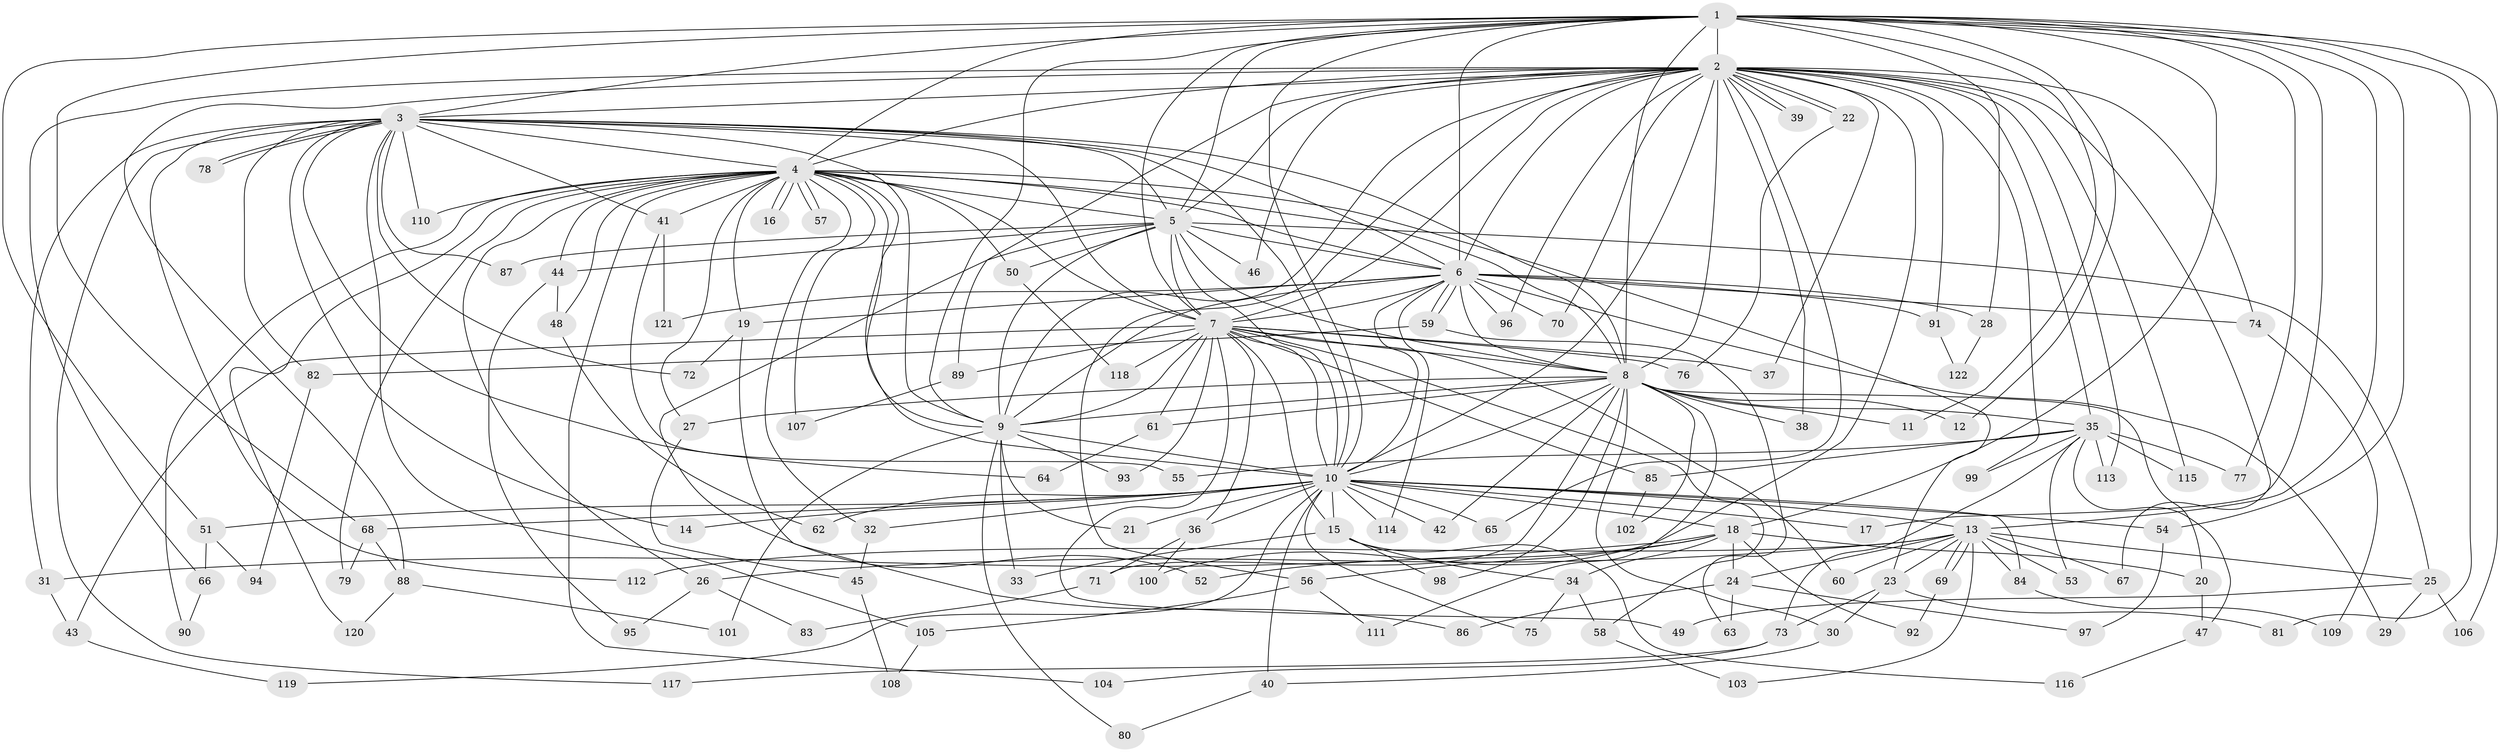 // coarse degree distribution, {14: 0.02702702702702703, 10: 0.05405405405405406, 3: 0.08108108108108109, 20: 0.02702702702702703, 12: 0.02702702702702703, 6: 0.05405405405405406, 15: 0.02702702702702703, 4: 0.21621621621621623, 1: 0.10810810810810811, 2: 0.10810810810810811, 5: 0.13513513513513514, 9: 0.02702702702702703, 13: 0.02702702702702703, 18: 0.05405405405405406, 17: 0.02702702702702703}
// Generated by graph-tools (version 1.1) at 2025/36/03/04/25 23:36:25]
// undirected, 122 vertices, 269 edges
graph export_dot {
  node [color=gray90,style=filled];
  1;
  2;
  3;
  4;
  5;
  6;
  7;
  8;
  9;
  10;
  11;
  12;
  13;
  14;
  15;
  16;
  17;
  18;
  19;
  20;
  21;
  22;
  23;
  24;
  25;
  26;
  27;
  28;
  29;
  30;
  31;
  32;
  33;
  34;
  35;
  36;
  37;
  38;
  39;
  40;
  41;
  42;
  43;
  44;
  45;
  46;
  47;
  48;
  49;
  50;
  51;
  52;
  53;
  54;
  55;
  56;
  57;
  58;
  59;
  60;
  61;
  62;
  63;
  64;
  65;
  66;
  67;
  68;
  69;
  70;
  71;
  72;
  73;
  74;
  75;
  76;
  77;
  78;
  79;
  80;
  81;
  82;
  83;
  84;
  85;
  86;
  87;
  88;
  89;
  90;
  91;
  92;
  93;
  94;
  95;
  96;
  97;
  98;
  99;
  100;
  101;
  102;
  103;
  104;
  105;
  106;
  107;
  108;
  109;
  110;
  111;
  112;
  113;
  114;
  115;
  116;
  117;
  118;
  119;
  120;
  121;
  122;
  1 -- 2;
  1 -- 3;
  1 -- 4;
  1 -- 5;
  1 -- 6;
  1 -- 7;
  1 -- 8;
  1 -- 9;
  1 -- 10;
  1 -- 11;
  1 -- 12;
  1 -- 13;
  1 -- 17;
  1 -- 18;
  1 -- 28;
  1 -- 51;
  1 -- 54;
  1 -- 68;
  1 -- 77;
  1 -- 81;
  1 -- 106;
  2 -- 3;
  2 -- 4;
  2 -- 5;
  2 -- 6;
  2 -- 7;
  2 -- 8;
  2 -- 9;
  2 -- 10;
  2 -- 22;
  2 -- 22;
  2 -- 35;
  2 -- 37;
  2 -- 38;
  2 -- 39;
  2 -- 39;
  2 -- 46;
  2 -- 56;
  2 -- 65;
  2 -- 66;
  2 -- 67;
  2 -- 70;
  2 -- 74;
  2 -- 88;
  2 -- 89;
  2 -- 91;
  2 -- 96;
  2 -- 99;
  2 -- 100;
  2 -- 113;
  2 -- 115;
  3 -- 4;
  3 -- 5;
  3 -- 6;
  3 -- 7;
  3 -- 8;
  3 -- 9;
  3 -- 10;
  3 -- 14;
  3 -- 31;
  3 -- 41;
  3 -- 64;
  3 -- 72;
  3 -- 78;
  3 -- 78;
  3 -- 82;
  3 -- 87;
  3 -- 105;
  3 -- 110;
  3 -- 112;
  3 -- 117;
  4 -- 5;
  4 -- 6;
  4 -- 7;
  4 -- 8;
  4 -- 9;
  4 -- 10;
  4 -- 16;
  4 -- 16;
  4 -- 19;
  4 -- 23;
  4 -- 26;
  4 -- 27;
  4 -- 32;
  4 -- 41;
  4 -- 44;
  4 -- 48;
  4 -- 50;
  4 -- 57;
  4 -- 57;
  4 -- 79;
  4 -- 90;
  4 -- 104;
  4 -- 107;
  4 -- 110;
  4 -- 120;
  5 -- 6;
  5 -- 7;
  5 -- 8;
  5 -- 9;
  5 -- 10;
  5 -- 25;
  5 -- 44;
  5 -- 46;
  5 -- 50;
  5 -- 52;
  5 -- 87;
  6 -- 7;
  6 -- 8;
  6 -- 9;
  6 -- 10;
  6 -- 19;
  6 -- 28;
  6 -- 29;
  6 -- 59;
  6 -- 59;
  6 -- 70;
  6 -- 74;
  6 -- 91;
  6 -- 96;
  6 -- 114;
  6 -- 121;
  7 -- 8;
  7 -- 9;
  7 -- 10;
  7 -- 15;
  7 -- 36;
  7 -- 37;
  7 -- 43;
  7 -- 49;
  7 -- 58;
  7 -- 60;
  7 -- 61;
  7 -- 76;
  7 -- 85;
  7 -- 89;
  7 -- 93;
  7 -- 118;
  8 -- 9;
  8 -- 10;
  8 -- 11;
  8 -- 12;
  8 -- 20;
  8 -- 27;
  8 -- 30;
  8 -- 35;
  8 -- 38;
  8 -- 42;
  8 -- 61;
  8 -- 71;
  8 -- 98;
  8 -- 102;
  8 -- 111;
  9 -- 10;
  9 -- 21;
  9 -- 33;
  9 -- 80;
  9 -- 93;
  9 -- 101;
  10 -- 13;
  10 -- 14;
  10 -- 15;
  10 -- 17;
  10 -- 18;
  10 -- 21;
  10 -- 32;
  10 -- 36;
  10 -- 40;
  10 -- 42;
  10 -- 51;
  10 -- 54;
  10 -- 62;
  10 -- 65;
  10 -- 68;
  10 -- 75;
  10 -- 84;
  10 -- 114;
  10 -- 119;
  13 -- 23;
  13 -- 24;
  13 -- 25;
  13 -- 26;
  13 -- 53;
  13 -- 60;
  13 -- 67;
  13 -- 69;
  13 -- 69;
  13 -- 84;
  13 -- 103;
  13 -- 112;
  15 -- 33;
  15 -- 34;
  15 -- 98;
  15 -- 116;
  18 -- 20;
  18 -- 24;
  18 -- 31;
  18 -- 34;
  18 -- 52;
  18 -- 56;
  18 -- 92;
  19 -- 72;
  19 -- 86;
  20 -- 47;
  22 -- 76;
  23 -- 30;
  23 -- 73;
  23 -- 81;
  24 -- 63;
  24 -- 86;
  24 -- 97;
  25 -- 29;
  25 -- 49;
  25 -- 106;
  26 -- 83;
  26 -- 95;
  27 -- 45;
  28 -- 122;
  30 -- 40;
  31 -- 43;
  32 -- 45;
  34 -- 58;
  34 -- 75;
  35 -- 47;
  35 -- 53;
  35 -- 55;
  35 -- 73;
  35 -- 77;
  35 -- 85;
  35 -- 99;
  35 -- 113;
  35 -- 115;
  36 -- 71;
  36 -- 100;
  40 -- 80;
  41 -- 55;
  41 -- 121;
  43 -- 119;
  44 -- 48;
  44 -- 95;
  45 -- 108;
  47 -- 116;
  48 -- 62;
  50 -- 118;
  51 -- 66;
  51 -- 94;
  54 -- 97;
  56 -- 105;
  56 -- 111;
  58 -- 103;
  59 -- 63;
  59 -- 82;
  61 -- 64;
  66 -- 90;
  68 -- 79;
  68 -- 88;
  69 -- 92;
  71 -- 83;
  73 -- 104;
  73 -- 117;
  74 -- 109;
  82 -- 94;
  84 -- 109;
  85 -- 102;
  88 -- 101;
  88 -- 120;
  89 -- 107;
  91 -- 122;
  105 -- 108;
}
